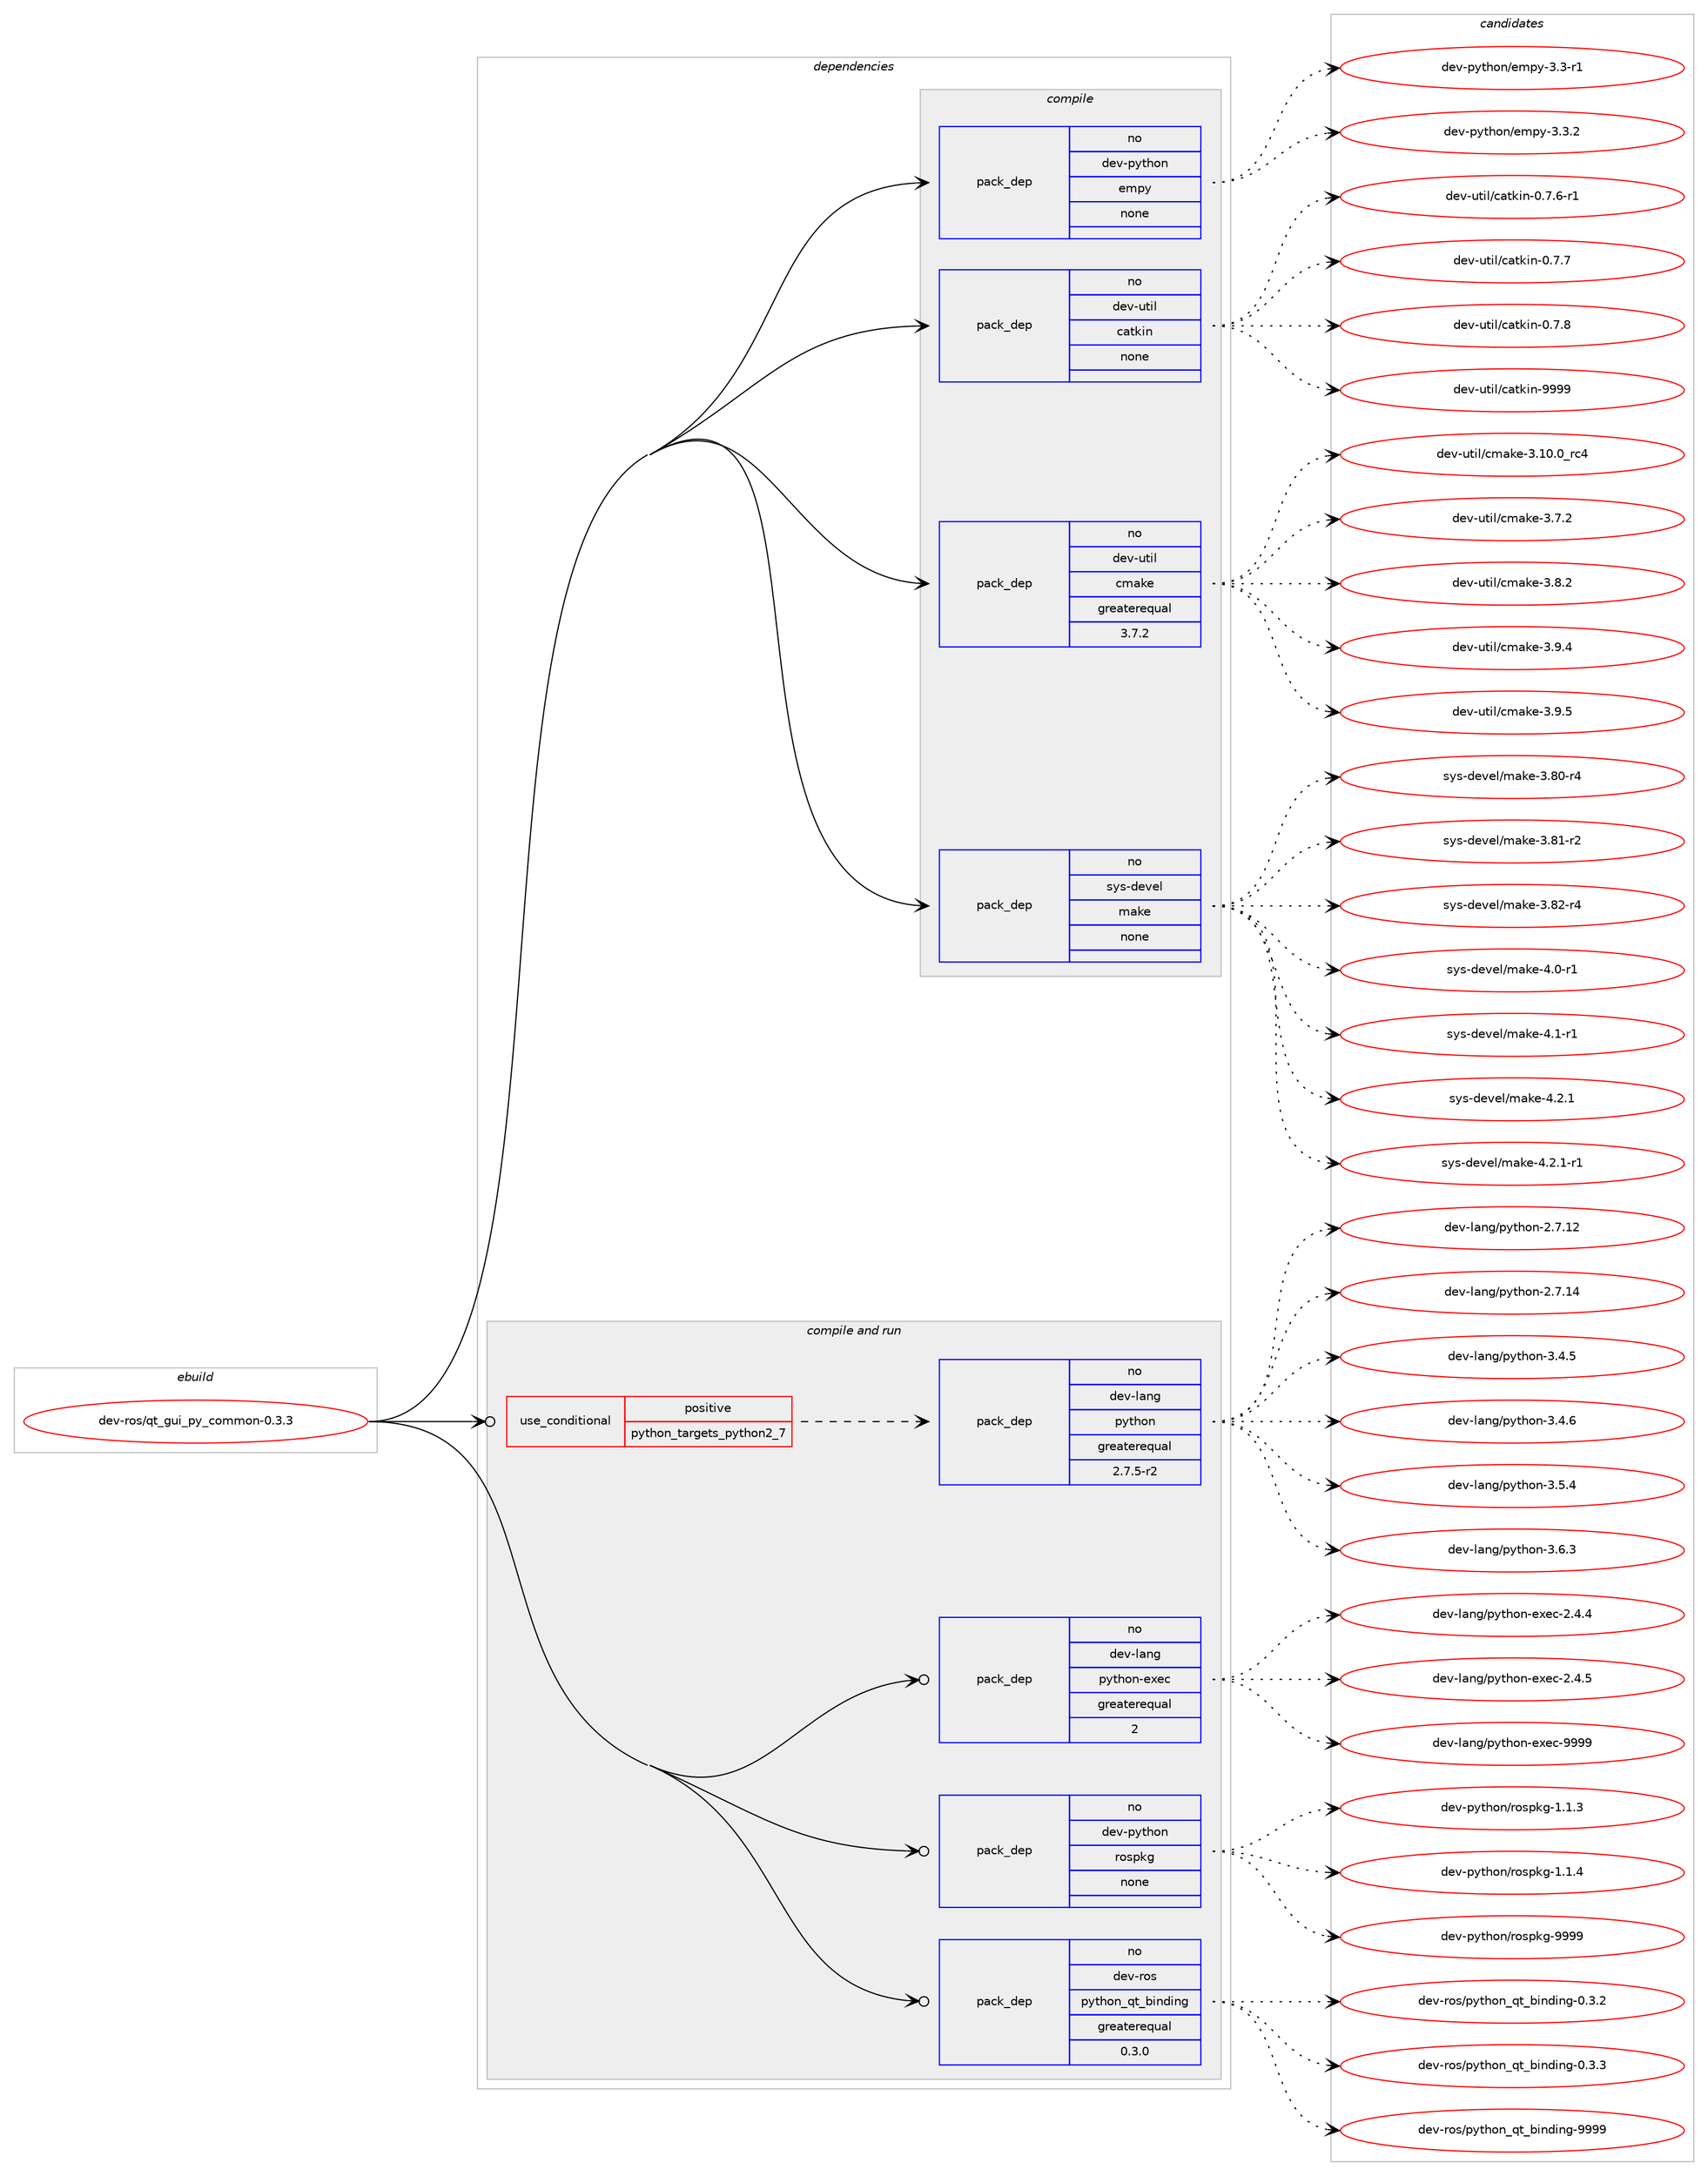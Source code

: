 digraph prolog {

# *************
# Graph options
# *************

newrank=true;
concentrate=true;
compound=true;
graph [rankdir=LR,fontname=Helvetica,fontsize=10,ranksep=1.5];#, ranksep=2.5, nodesep=0.2];
edge  [arrowhead=vee];
node  [fontname=Helvetica,fontsize=10];

# **********
# The ebuild
# **********

subgraph cluster_leftcol {
color=gray;
rank=same;
label=<<i>ebuild</i>>;
id [label="dev-ros/qt_gui_py_common-0.3.3", color=red, width=4, href="../dev-ros/qt_gui_py_common-0.3.3.svg"];
}

# ****************
# The dependencies
# ****************

subgraph cluster_midcol {
color=gray;
label=<<i>dependencies</i>>;
subgraph cluster_compile {
fillcolor="#eeeeee";
style=filled;
label=<<i>compile</i>>;
subgraph pack157088 {
dependency207293 [label=<<TABLE BORDER="0" CELLBORDER="1" CELLSPACING="0" CELLPADDING="4" WIDTH="220"><TR><TD ROWSPAN="6" CELLPADDING="30">pack_dep</TD></TR><TR><TD WIDTH="110">no</TD></TR><TR><TD>dev-python</TD></TR><TR><TD>empy</TD></TR><TR><TD>none</TD></TR><TR><TD></TD></TR></TABLE>>, shape=none, color=blue];
}
id:e -> dependency207293:w [weight=20,style="solid",arrowhead="vee"];
subgraph pack157089 {
dependency207294 [label=<<TABLE BORDER="0" CELLBORDER="1" CELLSPACING="0" CELLPADDING="4" WIDTH="220"><TR><TD ROWSPAN="6" CELLPADDING="30">pack_dep</TD></TR><TR><TD WIDTH="110">no</TD></TR><TR><TD>dev-util</TD></TR><TR><TD>catkin</TD></TR><TR><TD>none</TD></TR><TR><TD></TD></TR></TABLE>>, shape=none, color=blue];
}
id:e -> dependency207294:w [weight=20,style="solid",arrowhead="vee"];
subgraph pack157090 {
dependency207295 [label=<<TABLE BORDER="0" CELLBORDER="1" CELLSPACING="0" CELLPADDING="4" WIDTH="220"><TR><TD ROWSPAN="6" CELLPADDING="30">pack_dep</TD></TR><TR><TD WIDTH="110">no</TD></TR><TR><TD>dev-util</TD></TR><TR><TD>cmake</TD></TR><TR><TD>greaterequal</TD></TR><TR><TD>3.7.2</TD></TR></TABLE>>, shape=none, color=blue];
}
id:e -> dependency207295:w [weight=20,style="solid",arrowhead="vee"];
subgraph pack157091 {
dependency207296 [label=<<TABLE BORDER="0" CELLBORDER="1" CELLSPACING="0" CELLPADDING="4" WIDTH="220"><TR><TD ROWSPAN="6" CELLPADDING="30">pack_dep</TD></TR><TR><TD WIDTH="110">no</TD></TR><TR><TD>sys-devel</TD></TR><TR><TD>make</TD></TR><TR><TD>none</TD></TR><TR><TD></TD></TR></TABLE>>, shape=none, color=blue];
}
id:e -> dependency207296:w [weight=20,style="solid",arrowhead="vee"];
}
subgraph cluster_compileandrun {
fillcolor="#eeeeee";
style=filled;
label=<<i>compile and run</i>>;
subgraph cond46218 {
dependency207297 [label=<<TABLE BORDER="0" CELLBORDER="1" CELLSPACING="0" CELLPADDING="4"><TR><TD ROWSPAN="3" CELLPADDING="10">use_conditional</TD></TR><TR><TD>positive</TD></TR><TR><TD>python_targets_python2_7</TD></TR></TABLE>>, shape=none, color=red];
subgraph pack157092 {
dependency207298 [label=<<TABLE BORDER="0" CELLBORDER="1" CELLSPACING="0" CELLPADDING="4" WIDTH="220"><TR><TD ROWSPAN="6" CELLPADDING="30">pack_dep</TD></TR><TR><TD WIDTH="110">no</TD></TR><TR><TD>dev-lang</TD></TR><TR><TD>python</TD></TR><TR><TD>greaterequal</TD></TR><TR><TD>2.7.5-r2</TD></TR></TABLE>>, shape=none, color=blue];
}
dependency207297:e -> dependency207298:w [weight=20,style="dashed",arrowhead="vee"];
}
id:e -> dependency207297:w [weight=20,style="solid",arrowhead="odotvee"];
subgraph pack157093 {
dependency207299 [label=<<TABLE BORDER="0" CELLBORDER="1" CELLSPACING="0" CELLPADDING="4" WIDTH="220"><TR><TD ROWSPAN="6" CELLPADDING="30">pack_dep</TD></TR><TR><TD WIDTH="110">no</TD></TR><TR><TD>dev-lang</TD></TR><TR><TD>python-exec</TD></TR><TR><TD>greaterequal</TD></TR><TR><TD>2</TD></TR></TABLE>>, shape=none, color=blue];
}
id:e -> dependency207299:w [weight=20,style="solid",arrowhead="odotvee"];
subgraph pack157094 {
dependency207300 [label=<<TABLE BORDER="0" CELLBORDER="1" CELLSPACING="0" CELLPADDING="4" WIDTH="220"><TR><TD ROWSPAN="6" CELLPADDING="30">pack_dep</TD></TR><TR><TD WIDTH="110">no</TD></TR><TR><TD>dev-python</TD></TR><TR><TD>rospkg</TD></TR><TR><TD>none</TD></TR><TR><TD></TD></TR></TABLE>>, shape=none, color=blue];
}
id:e -> dependency207300:w [weight=20,style="solid",arrowhead="odotvee"];
subgraph pack157095 {
dependency207301 [label=<<TABLE BORDER="0" CELLBORDER="1" CELLSPACING="0" CELLPADDING="4" WIDTH="220"><TR><TD ROWSPAN="6" CELLPADDING="30">pack_dep</TD></TR><TR><TD WIDTH="110">no</TD></TR><TR><TD>dev-ros</TD></TR><TR><TD>python_qt_binding</TD></TR><TR><TD>greaterequal</TD></TR><TR><TD>0.3.0</TD></TR></TABLE>>, shape=none, color=blue];
}
id:e -> dependency207301:w [weight=20,style="solid",arrowhead="odotvee"];
}
subgraph cluster_run {
fillcolor="#eeeeee";
style=filled;
label=<<i>run</i>>;
}
}

# **************
# The candidates
# **************

subgraph cluster_choices {
rank=same;
color=gray;
label=<<i>candidates</i>>;

subgraph choice157088 {
color=black;
nodesep=1;
choice1001011184511212111610411111047101109112121455146514511449 [label="dev-python/empy-3.3-r1", color=red, width=4,href="../dev-python/empy-3.3-r1.svg"];
choice1001011184511212111610411111047101109112121455146514650 [label="dev-python/empy-3.3.2", color=red, width=4,href="../dev-python/empy-3.3.2.svg"];
dependency207293:e -> choice1001011184511212111610411111047101109112121455146514511449:w [style=dotted,weight="100"];
dependency207293:e -> choice1001011184511212111610411111047101109112121455146514650:w [style=dotted,weight="100"];
}
subgraph choice157089 {
color=black;
nodesep=1;
choice100101118451171161051084799971161071051104548465546544511449 [label="dev-util/catkin-0.7.6-r1", color=red, width=4,href="../dev-util/catkin-0.7.6-r1.svg"];
choice10010111845117116105108479997116107105110454846554655 [label="dev-util/catkin-0.7.7", color=red, width=4,href="../dev-util/catkin-0.7.7.svg"];
choice10010111845117116105108479997116107105110454846554656 [label="dev-util/catkin-0.7.8", color=red, width=4,href="../dev-util/catkin-0.7.8.svg"];
choice100101118451171161051084799971161071051104557575757 [label="dev-util/catkin-9999", color=red, width=4,href="../dev-util/catkin-9999.svg"];
dependency207294:e -> choice100101118451171161051084799971161071051104548465546544511449:w [style=dotted,weight="100"];
dependency207294:e -> choice10010111845117116105108479997116107105110454846554655:w [style=dotted,weight="100"];
dependency207294:e -> choice10010111845117116105108479997116107105110454846554656:w [style=dotted,weight="100"];
dependency207294:e -> choice100101118451171161051084799971161071051104557575757:w [style=dotted,weight="100"];
}
subgraph choice157090 {
color=black;
nodesep=1;
choice1001011184511711610510847991099710710145514649484648951149952 [label="dev-util/cmake-3.10.0_rc4", color=red, width=4,href="../dev-util/cmake-3.10.0_rc4.svg"];
choice10010111845117116105108479910997107101455146554650 [label="dev-util/cmake-3.7.2", color=red, width=4,href="../dev-util/cmake-3.7.2.svg"];
choice10010111845117116105108479910997107101455146564650 [label="dev-util/cmake-3.8.2", color=red, width=4,href="../dev-util/cmake-3.8.2.svg"];
choice10010111845117116105108479910997107101455146574652 [label="dev-util/cmake-3.9.4", color=red, width=4,href="../dev-util/cmake-3.9.4.svg"];
choice10010111845117116105108479910997107101455146574653 [label="dev-util/cmake-3.9.5", color=red, width=4,href="../dev-util/cmake-3.9.5.svg"];
dependency207295:e -> choice1001011184511711610510847991099710710145514649484648951149952:w [style=dotted,weight="100"];
dependency207295:e -> choice10010111845117116105108479910997107101455146554650:w [style=dotted,weight="100"];
dependency207295:e -> choice10010111845117116105108479910997107101455146564650:w [style=dotted,weight="100"];
dependency207295:e -> choice10010111845117116105108479910997107101455146574652:w [style=dotted,weight="100"];
dependency207295:e -> choice10010111845117116105108479910997107101455146574653:w [style=dotted,weight="100"];
}
subgraph choice157091 {
color=black;
nodesep=1;
choice11512111545100101118101108471099710710145514656484511452 [label="sys-devel/make-3.80-r4", color=red, width=4,href="../sys-devel/make-3.80-r4.svg"];
choice11512111545100101118101108471099710710145514656494511450 [label="sys-devel/make-3.81-r2", color=red, width=4,href="../sys-devel/make-3.81-r2.svg"];
choice11512111545100101118101108471099710710145514656504511452 [label="sys-devel/make-3.82-r4", color=red, width=4,href="../sys-devel/make-3.82-r4.svg"];
choice115121115451001011181011084710997107101455246484511449 [label="sys-devel/make-4.0-r1", color=red, width=4,href="../sys-devel/make-4.0-r1.svg"];
choice115121115451001011181011084710997107101455246494511449 [label="sys-devel/make-4.1-r1", color=red, width=4,href="../sys-devel/make-4.1-r1.svg"];
choice115121115451001011181011084710997107101455246504649 [label="sys-devel/make-4.2.1", color=red, width=4,href="../sys-devel/make-4.2.1.svg"];
choice1151211154510010111810110847109971071014552465046494511449 [label="sys-devel/make-4.2.1-r1", color=red, width=4,href="../sys-devel/make-4.2.1-r1.svg"];
dependency207296:e -> choice11512111545100101118101108471099710710145514656484511452:w [style=dotted,weight="100"];
dependency207296:e -> choice11512111545100101118101108471099710710145514656494511450:w [style=dotted,weight="100"];
dependency207296:e -> choice11512111545100101118101108471099710710145514656504511452:w [style=dotted,weight="100"];
dependency207296:e -> choice115121115451001011181011084710997107101455246484511449:w [style=dotted,weight="100"];
dependency207296:e -> choice115121115451001011181011084710997107101455246494511449:w [style=dotted,weight="100"];
dependency207296:e -> choice115121115451001011181011084710997107101455246504649:w [style=dotted,weight="100"];
dependency207296:e -> choice1151211154510010111810110847109971071014552465046494511449:w [style=dotted,weight="100"];
}
subgraph choice157092 {
color=black;
nodesep=1;
choice10010111845108971101034711212111610411111045504655464950 [label="dev-lang/python-2.7.12", color=red, width=4,href="../dev-lang/python-2.7.12.svg"];
choice10010111845108971101034711212111610411111045504655464952 [label="dev-lang/python-2.7.14", color=red, width=4,href="../dev-lang/python-2.7.14.svg"];
choice100101118451089711010347112121116104111110455146524653 [label="dev-lang/python-3.4.5", color=red, width=4,href="../dev-lang/python-3.4.5.svg"];
choice100101118451089711010347112121116104111110455146524654 [label="dev-lang/python-3.4.6", color=red, width=4,href="../dev-lang/python-3.4.6.svg"];
choice100101118451089711010347112121116104111110455146534652 [label="dev-lang/python-3.5.4", color=red, width=4,href="../dev-lang/python-3.5.4.svg"];
choice100101118451089711010347112121116104111110455146544651 [label="dev-lang/python-3.6.3", color=red, width=4,href="../dev-lang/python-3.6.3.svg"];
dependency207298:e -> choice10010111845108971101034711212111610411111045504655464950:w [style=dotted,weight="100"];
dependency207298:e -> choice10010111845108971101034711212111610411111045504655464952:w [style=dotted,weight="100"];
dependency207298:e -> choice100101118451089711010347112121116104111110455146524653:w [style=dotted,weight="100"];
dependency207298:e -> choice100101118451089711010347112121116104111110455146524654:w [style=dotted,weight="100"];
dependency207298:e -> choice100101118451089711010347112121116104111110455146534652:w [style=dotted,weight="100"];
dependency207298:e -> choice100101118451089711010347112121116104111110455146544651:w [style=dotted,weight="100"];
}
subgraph choice157093 {
color=black;
nodesep=1;
choice1001011184510897110103471121211161041111104510112010199455046524652 [label="dev-lang/python-exec-2.4.4", color=red, width=4,href="../dev-lang/python-exec-2.4.4.svg"];
choice1001011184510897110103471121211161041111104510112010199455046524653 [label="dev-lang/python-exec-2.4.5", color=red, width=4,href="../dev-lang/python-exec-2.4.5.svg"];
choice10010111845108971101034711212111610411111045101120101994557575757 [label="dev-lang/python-exec-9999", color=red, width=4,href="../dev-lang/python-exec-9999.svg"];
dependency207299:e -> choice1001011184510897110103471121211161041111104510112010199455046524652:w [style=dotted,weight="100"];
dependency207299:e -> choice1001011184510897110103471121211161041111104510112010199455046524653:w [style=dotted,weight="100"];
dependency207299:e -> choice10010111845108971101034711212111610411111045101120101994557575757:w [style=dotted,weight="100"];
}
subgraph choice157094 {
color=black;
nodesep=1;
choice1001011184511212111610411111047114111115112107103454946494651 [label="dev-python/rospkg-1.1.3", color=red, width=4,href="../dev-python/rospkg-1.1.3.svg"];
choice1001011184511212111610411111047114111115112107103454946494652 [label="dev-python/rospkg-1.1.4", color=red, width=4,href="../dev-python/rospkg-1.1.4.svg"];
choice10010111845112121116104111110471141111151121071034557575757 [label="dev-python/rospkg-9999", color=red, width=4,href="../dev-python/rospkg-9999.svg"];
dependency207300:e -> choice1001011184511212111610411111047114111115112107103454946494651:w [style=dotted,weight="100"];
dependency207300:e -> choice1001011184511212111610411111047114111115112107103454946494652:w [style=dotted,weight="100"];
dependency207300:e -> choice10010111845112121116104111110471141111151121071034557575757:w [style=dotted,weight="100"];
}
subgraph choice157095 {
color=black;
nodesep=1;
choice1001011184511411111547112121116104111110951131169598105110100105110103454846514650 [label="dev-ros/python_qt_binding-0.3.2", color=red, width=4,href="../dev-ros/python_qt_binding-0.3.2.svg"];
choice1001011184511411111547112121116104111110951131169598105110100105110103454846514651 [label="dev-ros/python_qt_binding-0.3.3", color=red, width=4,href="../dev-ros/python_qt_binding-0.3.3.svg"];
choice10010111845114111115471121211161041111109511311695981051101001051101034557575757 [label="dev-ros/python_qt_binding-9999", color=red, width=4,href="../dev-ros/python_qt_binding-9999.svg"];
dependency207301:e -> choice1001011184511411111547112121116104111110951131169598105110100105110103454846514650:w [style=dotted,weight="100"];
dependency207301:e -> choice1001011184511411111547112121116104111110951131169598105110100105110103454846514651:w [style=dotted,weight="100"];
dependency207301:e -> choice10010111845114111115471121211161041111109511311695981051101001051101034557575757:w [style=dotted,weight="100"];
}
}

}
